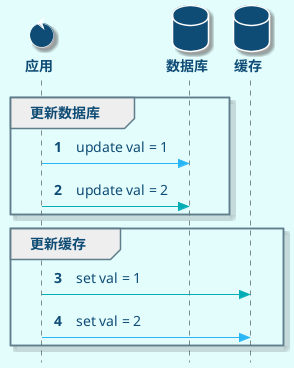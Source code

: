 @startuml
'https://plantuml.com/sequence-diagram

'样式设置 Begin

skinparam style strictuml
skinparam BackgroundColor #E3FDFD
skinparam Shadowing true
skinparam defaultFontColor #0F4C75
skinparam defaultFontSize 14
skinparam ArrowColor #607D8B
skinparam Padding 5

'参与者样式设置

skinparam ActorFontStyle Bold
skinparam ActorFontColor #0F4C75
skinparam ActorBorderColor #0F4C75
skinparam ActorBackgroundColor #0F4C75

skinparam BoundaryFontStyle Bold
skinparam BoundaryFontColor #0F4C75
skinparam BoundaryBorderColor #0F4C75
skinparam BoundaryBackgroundColor #0F4C75

skinparam CollectionsFontStyle Bold
skinparam CollectionsFontColor #FFFFFF
skinparam CollectionsBorderColor #FFFFFF
skinparam CollectionsBackgroundColor #0F4C75

skinparam ControlFontStyle Bold
skinparam ControlFontColor #0F4C75
skinparam ControlBorderColor #FFFFFF
skinparam ControlBackgroundColor #0F4C75

skinparam DatabaseFontStyle Bold
skinparam DatabaseFontColor #0F4C75
skinparam DatabaseBorderColor #FFFFFF
skinparam DatabaseBackgroundColor #0F4C75

skinparam EntityFontStyle Bold
skinparam EntityFontColor #0F4C75
skinparam EntityBorderColor #FFFFFF
skinparam EntityBackgroundColor #0F4C75

skinparam ParticipantFontStyle Bold
skinparam ParticipantFontColor #FFFFFF
skinparam ParticipantBorderColor #FFFFFF
skinparam ParticipantBackgroundColor #0F4C75

skinparam QueueFontStyle Bold
skinparam QueueFontColor #FFFFFF
skinparam QueueBorderColor #607D8B
skinparam QueueBackgroundColor #0F4C75

skinparam SequenceGroupBorderColor #607D8B

'样式设置 End

autonumber

database 数据库 as db
database 缓存 as cache
control 应用 as app

participant app order 1
participant db order 2
participant cache order 3

group 更新数据库
app -[#29B6F6]> db: update val = 1
app -[#00ADB5]> db: update val = 2
end
group 更新缓存
app -[#00ADB5]> cache: set val = 1
app -[#29B6F6]> cache: set val = 2
end
@enduml
